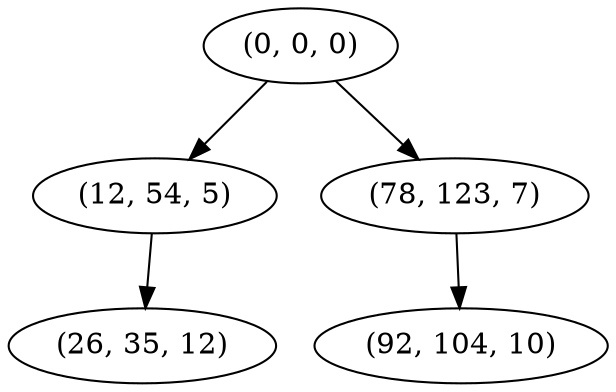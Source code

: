 digraph tree {
    "(0, 0, 0)";
    "(12, 54, 5)";
    "(26, 35, 12)";
    "(78, 123, 7)";
    "(92, 104, 10)";
    "(0, 0, 0)" -> "(12, 54, 5)";
    "(0, 0, 0)" -> "(78, 123, 7)";
    "(12, 54, 5)" -> "(26, 35, 12)";
    "(78, 123, 7)" -> "(92, 104, 10)";
}
